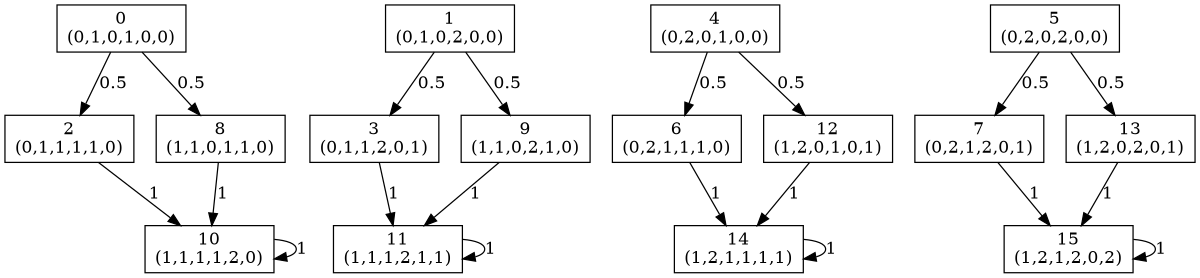 digraph P {
size="8,5"
node [shape=box];
0 -> 2 [ label="0.5" ];
0 -> 8 [ label="0.5" ];
1 -> 3 [ label="0.5" ];
1 -> 9 [ label="0.5" ];
2 -> 10 [ label="1" ];
3 -> 11 [ label="1" ];
4 -> 6 [ label="0.5" ];
4 -> 12 [ label="0.5" ];
5 -> 7 [ label="0.5" ];
5 -> 13 [ label="0.5" ];
6 -> 14 [ label="1" ];
7 -> 15 [ label="1" ];
8 -> 10 [ label="1" ];
9 -> 11 [ label="1" ];
10 -> 10 [ label="1" ];
11 -> 11 [ label="1" ];
12 -> 14 [ label="1" ];
13 -> 15 [ label="1" ];
14 -> 14 [ label="1" ];
15 -> 15 [ label="1" ];
0 [label="0\n(0,1,0,1,0,0)"];
1 [label="1\n(0,1,0,2,0,0)"];
2 [label="2\n(0,1,1,1,1,0)"];
3 [label="3\n(0,1,1,2,0,1)"];
4 [label="4\n(0,2,0,1,0,0)"];
5 [label="5\n(0,2,0,2,0,0)"];
6 [label="6\n(0,2,1,1,1,0)"];
7 [label="7\n(0,2,1,2,0,1)"];
8 [label="8\n(1,1,0,1,1,0)"];
9 [label="9\n(1,1,0,2,1,0)"];
10 [label="10\n(1,1,1,1,2,0)"];
11 [label="11\n(1,1,1,2,1,1)"];
12 [label="12\n(1,2,0,1,0,1)"];
13 [label="13\n(1,2,0,2,0,1)"];
14 [label="14\n(1,2,1,1,1,1)"];
15 [label="15\n(1,2,1,2,0,2)"];
}
